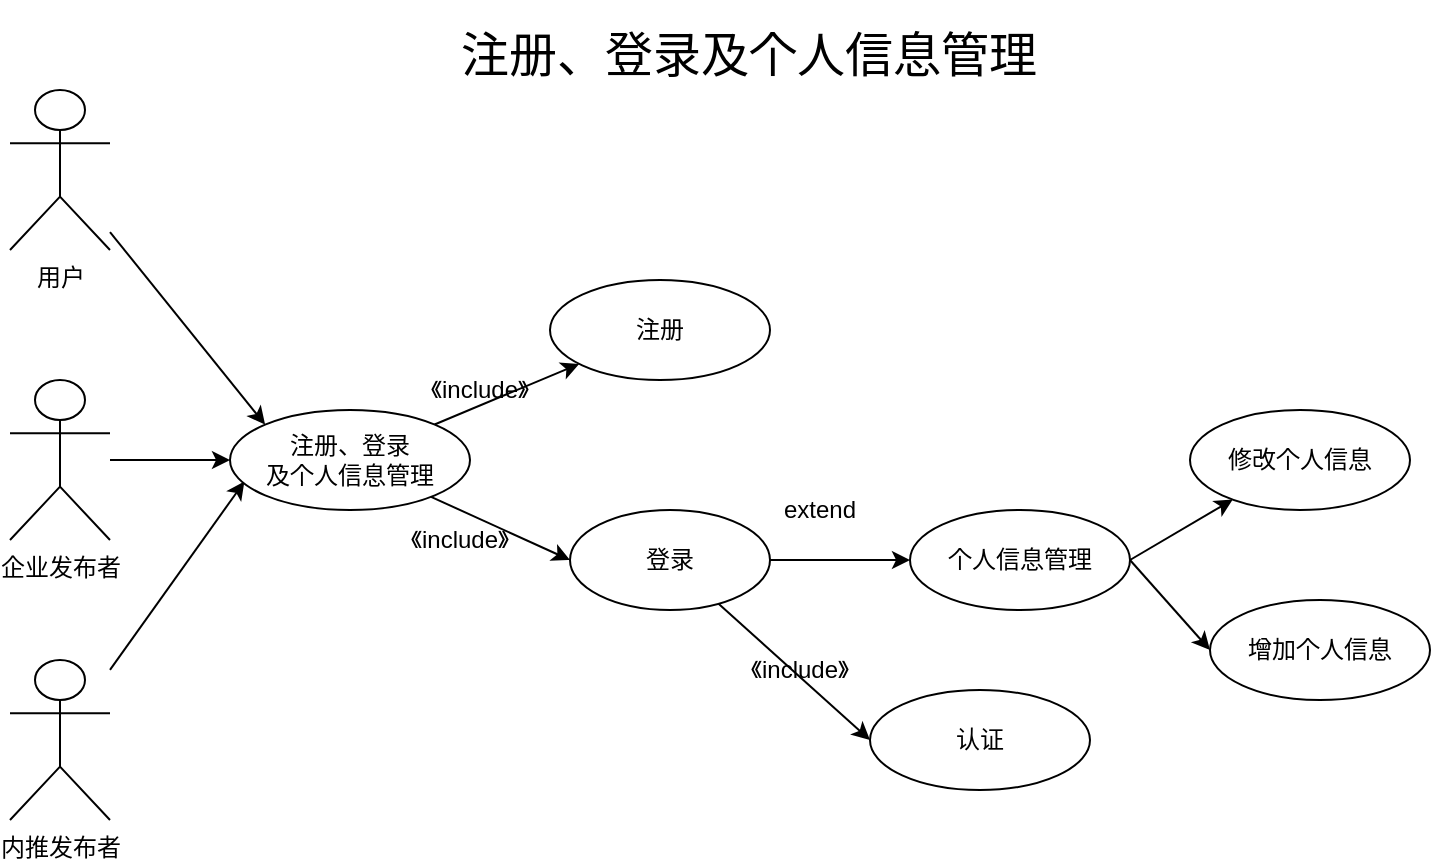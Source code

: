 <mxfile version="14.5.8" type="github">
  <diagram id="pRIWyYGLD-sRlAwK4k3y" name="第 1 页">
    <mxGraphModel dx="1278" dy="492" grid="1" gridSize="10" guides="1" tooltips="1" connect="1" arrows="1" fold="1" page="1" pageScale="1" pageWidth="827" pageHeight="1169" math="0" shadow="0">
      <root>
        <mxCell id="0" />
        <mxCell id="1" parent="0" />
        <mxCell id="3B-5U0VQ2ttGNTMbg6fU-1" style="edgeStyle=none;rounded=0;orthogonalLoop=1;jettySize=auto;html=1;entryX=0;entryY=0;entryDx=0;entryDy=0;" edge="1" parent="1" source="3B-5U0VQ2ttGNTMbg6fU-2" target="3B-5U0VQ2ttGNTMbg6fU-7">
          <mxGeometry relative="1" as="geometry" />
        </mxCell>
        <mxCell id="3B-5U0VQ2ttGNTMbg6fU-2" value="用户" style="shape=umlActor;verticalLabelPosition=bottom;verticalAlign=top;html=1;" vertex="1" parent="1">
          <mxGeometry x="60" y="405" width="50" height="80" as="geometry" />
        </mxCell>
        <mxCell id="3B-5U0VQ2ttGNTMbg6fU-3" value="企业发布者" style="shape=umlActor;verticalLabelPosition=bottom;verticalAlign=top;html=1;" vertex="1" parent="1">
          <mxGeometry x="60" y="550" width="50" height="80" as="geometry" />
        </mxCell>
        <mxCell id="3B-5U0VQ2ttGNTMbg6fU-19" style="rounded=0;orthogonalLoop=1;jettySize=auto;html=1;entryX=0.06;entryY=0.716;entryDx=0;entryDy=0;entryPerimeter=0;" edge="1" parent="1" source="3B-5U0VQ2ttGNTMbg6fU-4" target="3B-5U0VQ2ttGNTMbg6fU-7">
          <mxGeometry relative="1" as="geometry" />
        </mxCell>
        <mxCell id="3B-5U0VQ2ttGNTMbg6fU-4" value="内推发布者" style="shape=umlActor;verticalLabelPosition=bottom;verticalAlign=top;html=1;" vertex="1" parent="1">
          <mxGeometry x="60" y="690" width="50" height="80" as="geometry" />
        </mxCell>
        <mxCell id="3B-5U0VQ2ttGNTMbg6fU-14" value="" style="rounded=0;orthogonalLoop=1;jettySize=auto;html=1;" edge="1" parent="1" source="3B-5U0VQ2ttGNTMbg6fU-7" target="3B-5U0VQ2ttGNTMbg6fU-13">
          <mxGeometry relative="1" as="geometry" />
        </mxCell>
        <mxCell id="3B-5U0VQ2ttGNTMbg6fU-25" style="edgeStyle=none;rounded=0;orthogonalLoop=1;jettySize=auto;html=1;entryX=0;entryY=0.5;entryDx=0;entryDy=0;" edge="1" parent="1" source="3B-5U0VQ2ttGNTMbg6fU-7" target="3B-5U0VQ2ttGNTMbg6fU-15">
          <mxGeometry relative="1" as="geometry" />
        </mxCell>
        <mxCell id="3B-5U0VQ2ttGNTMbg6fU-7" value="注册、登录&lt;br&gt;及个人信息管理" style="ellipse;whiteSpace=wrap;html=1;" vertex="1" parent="1">
          <mxGeometry x="170" y="565" width="120" height="50" as="geometry" />
        </mxCell>
        <mxCell id="3B-5U0VQ2ttGNTMbg6fU-8" style="edgeStyle=none;rounded=0;orthogonalLoop=1;jettySize=auto;html=1;entryX=0;entryY=0.5;entryDx=0;entryDy=0;" edge="1" parent="1" source="3B-5U0VQ2ttGNTMbg6fU-3" target="3B-5U0VQ2ttGNTMbg6fU-7">
          <mxGeometry x="54" y="155" as="geometry" />
        </mxCell>
        <mxCell id="3B-5U0VQ2ttGNTMbg6fU-13" value="注册" style="ellipse;whiteSpace=wrap;html=1;" vertex="1" parent="1">
          <mxGeometry x="330" y="500" width="110" height="50" as="geometry" />
        </mxCell>
        <mxCell id="3B-5U0VQ2ttGNTMbg6fU-18" value="" style="edgeStyle=orthogonalEdgeStyle;rounded=0;orthogonalLoop=1;jettySize=auto;html=1;" edge="1" parent="1" source="3B-5U0VQ2ttGNTMbg6fU-15" target="3B-5U0VQ2ttGNTMbg6fU-17">
          <mxGeometry relative="1" as="geometry" />
        </mxCell>
        <mxCell id="3B-5U0VQ2ttGNTMbg6fU-36" style="edgeStyle=none;rounded=0;orthogonalLoop=1;jettySize=auto;html=1;entryX=0;entryY=0.5;entryDx=0;entryDy=0;" edge="1" parent="1" source="3B-5U0VQ2ttGNTMbg6fU-15" target="3B-5U0VQ2ttGNTMbg6fU-35">
          <mxGeometry relative="1" as="geometry" />
        </mxCell>
        <mxCell id="3B-5U0VQ2ttGNTMbg6fU-15" value="登录" style="ellipse;whiteSpace=wrap;html=1;" vertex="1" parent="1">
          <mxGeometry x="340" y="615" width="100" height="50" as="geometry" />
        </mxCell>
        <mxCell id="3B-5U0VQ2ttGNTMbg6fU-33" style="edgeStyle=none;rounded=0;orthogonalLoop=1;jettySize=auto;html=1;entryX=0;entryY=0.5;entryDx=0;entryDy=0;exitX=1;exitY=0.5;exitDx=0;exitDy=0;" edge="1" parent="1" source="3B-5U0VQ2ttGNTMbg6fU-17" target="3B-5U0VQ2ttGNTMbg6fU-32">
          <mxGeometry relative="1" as="geometry" />
        </mxCell>
        <mxCell id="3B-5U0VQ2ttGNTMbg6fU-17" value="个人信息管理" style="ellipse;whiteSpace=wrap;html=1;" vertex="1" parent="1">
          <mxGeometry x="510" y="615" width="110" height="50" as="geometry" />
        </mxCell>
        <mxCell id="3B-5U0VQ2ttGNTMbg6fU-20" value="《include》" style="text;html=1;strokeColor=none;fillColor=none;align=center;verticalAlign=middle;whiteSpace=wrap;rounded=0;" vertex="1" parent="1">
          <mxGeometry x="250" y="615" width="70" height="30" as="geometry" />
        </mxCell>
        <mxCell id="3B-5U0VQ2ttGNTMbg6fU-21" value="《include》" style="text;html=1;strokeColor=none;fillColor=none;align=center;verticalAlign=middle;whiteSpace=wrap;rounded=0;" vertex="1" parent="1">
          <mxGeometry x="260" y="540" width="70" height="30" as="geometry" />
        </mxCell>
        <mxCell id="3B-5U0VQ2ttGNTMbg6fU-22" value="extend" style="text;html=1;strokeColor=none;fillColor=none;align=center;verticalAlign=middle;whiteSpace=wrap;rounded=0;" vertex="1" parent="1">
          <mxGeometry x="430" y="600" width="70" height="30" as="geometry" />
        </mxCell>
        <mxCell id="3B-5U0VQ2ttGNTMbg6fU-31" value="" style="edgeStyle=none;rounded=0;orthogonalLoop=1;jettySize=auto;html=1;exitX=1;exitY=0.5;exitDx=0;exitDy=0;" edge="1" parent="1" source="3B-5U0VQ2ttGNTMbg6fU-17" target="3B-5U0VQ2ttGNTMbg6fU-30">
          <mxGeometry relative="1" as="geometry">
            <mxPoint x="740.584" y="620.937" as="sourcePoint" />
          </mxGeometry>
        </mxCell>
        <mxCell id="3B-5U0VQ2ttGNTMbg6fU-30" value="修改个人信息" style="ellipse;whiteSpace=wrap;html=1;" vertex="1" parent="1">
          <mxGeometry x="650" y="565" width="110" height="50" as="geometry" />
        </mxCell>
        <mxCell id="3B-5U0VQ2ttGNTMbg6fU-32" value="增加个人信息" style="ellipse;whiteSpace=wrap;html=1;" vertex="1" parent="1">
          <mxGeometry x="660" y="660" width="110" height="50" as="geometry" />
        </mxCell>
        <mxCell id="3B-5U0VQ2ttGNTMbg6fU-34" value="&lt;font style=&quot;font-size: 24px&quot;&gt;注册、登录及个人信息管理&lt;/font&gt;" style="text;html=1;strokeColor=none;fillColor=none;align=center;verticalAlign=middle;whiteSpace=wrap;rounded=0;" vertex="1" parent="1">
          <mxGeometry x="259" y="360" width="341" height="55" as="geometry" />
        </mxCell>
        <mxCell id="3B-5U0VQ2ttGNTMbg6fU-35" value="认证" style="ellipse;whiteSpace=wrap;html=1;" vertex="1" parent="1">
          <mxGeometry x="490" y="705" width="110" height="50" as="geometry" />
        </mxCell>
        <mxCell id="3B-5U0VQ2ttGNTMbg6fU-37" value="《include》" style="text;html=1;strokeColor=none;fillColor=none;align=center;verticalAlign=middle;whiteSpace=wrap;rounded=0;" vertex="1" parent="1">
          <mxGeometry x="420" y="680" width="70" height="30" as="geometry" />
        </mxCell>
      </root>
    </mxGraphModel>
  </diagram>
</mxfile>
